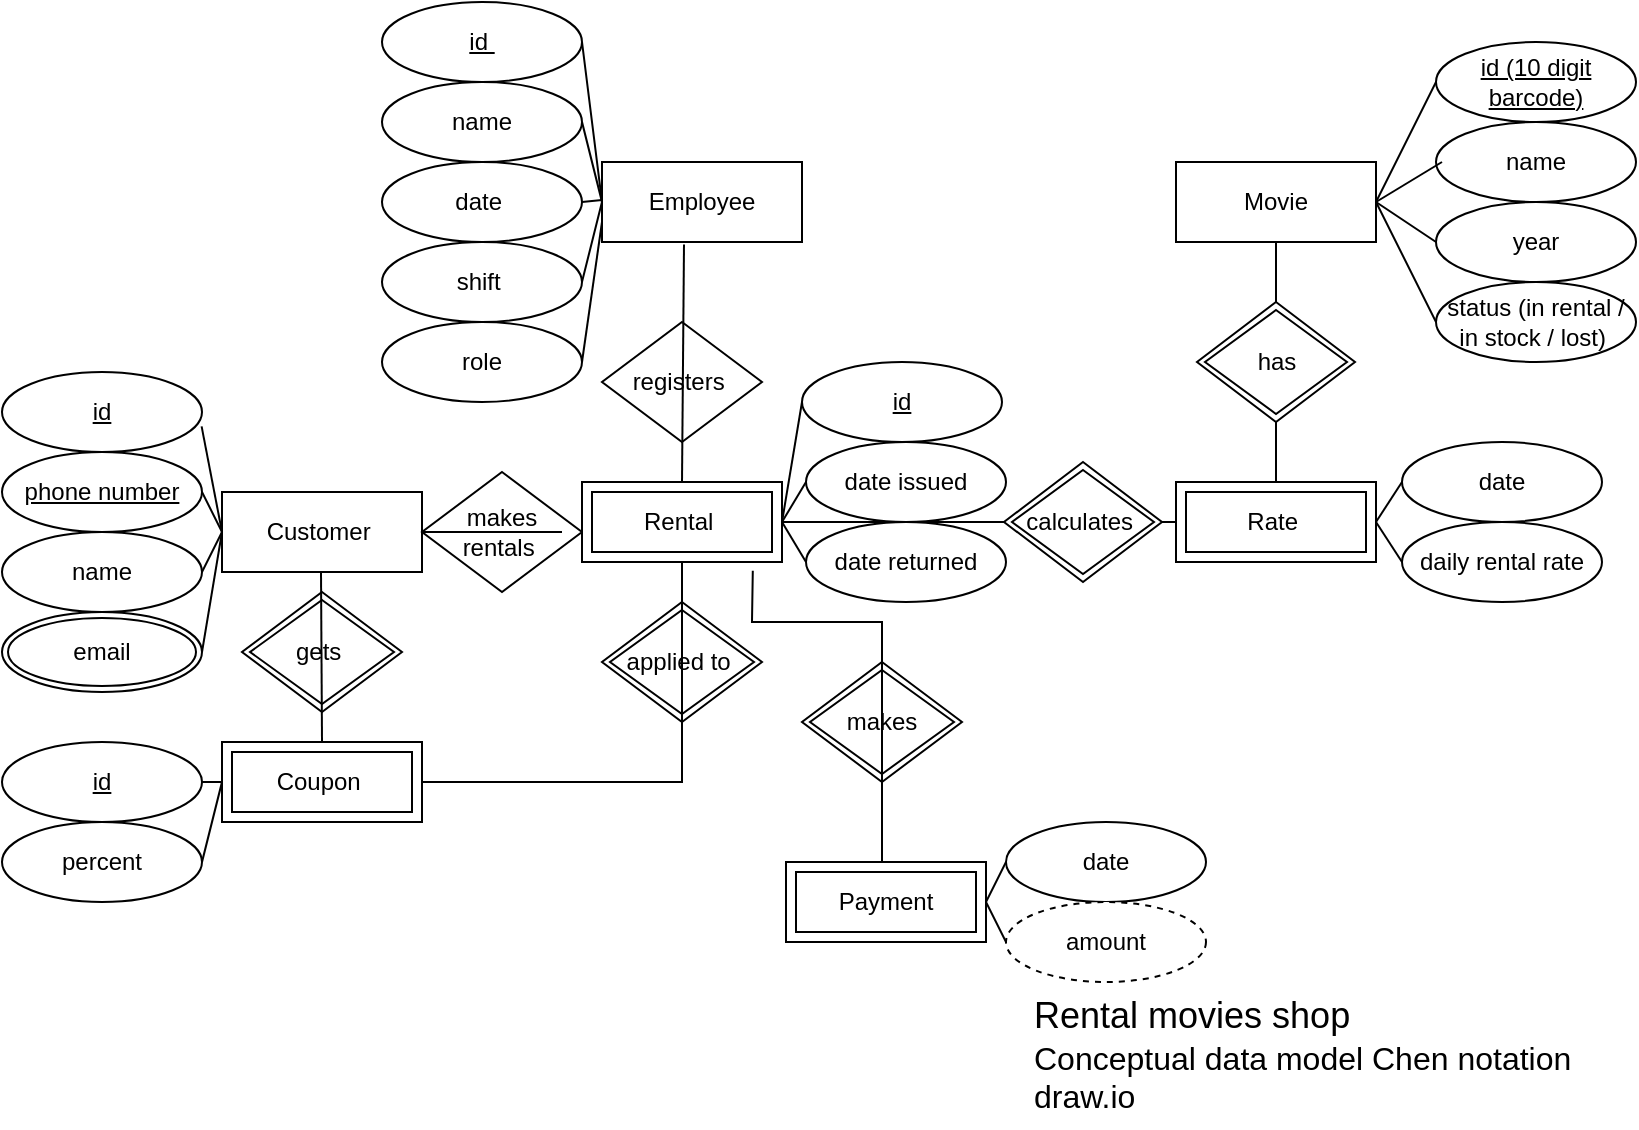 <mxfile version="26.2.13">
  <diagram name="Page-1" id="b2G2cBfw3tKi4PA59Fiy">
    <mxGraphModel dx="1044" dy="535" grid="1" gridSize="10" guides="1" tooltips="1" connect="1" arrows="1" fold="1" page="1" pageScale="1" pageWidth="827" pageHeight="1169" math="0" shadow="0">
      <root>
        <mxCell id="0" />
        <mxCell id="1" parent="0" />
        <mxCell id="7OqduelqmPpx-q8XnIWb-1" value="Customer&amp;nbsp;" style="whiteSpace=wrap;html=1;align=center;" parent="1" vertex="1">
          <mxGeometry x="120" y="245" width="100" height="40" as="geometry" />
        </mxCell>
        <mxCell id="7OqduelqmPpx-q8XnIWb-2" value="Movie" style="whiteSpace=wrap;html=1;align=center;" parent="1" vertex="1">
          <mxGeometry x="597" y="80" width="100" height="40" as="geometry" />
        </mxCell>
        <mxCell id="7OqduelqmPpx-q8XnIWb-3" value="id" style="ellipse;whiteSpace=wrap;html=1;align=center;fontStyle=4;" parent="1" vertex="1">
          <mxGeometry x="10" y="185" width="100" height="40" as="geometry" />
        </mxCell>
        <mxCell id="7OqduelqmPpx-q8XnIWb-4" value="phone number" style="ellipse;whiteSpace=wrap;html=1;align=center;fontStyle=4;" parent="1" vertex="1">
          <mxGeometry x="10" y="225" width="100" height="40" as="geometry" />
        </mxCell>
        <mxCell id="7OqduelqmPpx-q8XnIWb-6" value="name" style="ellipse;whiteSpace=wrap;html=1;align=center;" parent="1" vertex="1">
          <mxGeometry x="10" y="265" width="100" height="40" as="geometry" />
        </mxCell>
        <mxCell id="7OqduelqmPpx-q8XnIWb-7" value="email" style="ellipse;shape=doubleEllipse;margin=3;whiteSpace=wrap;html=1;align=center;" parent="1" vertex="1">
          <mxGeometry x="10" y="305" width="100" height="40" as="geometry" />
        </mxCell>
        <mxCell id="7OqduelqmPpx-q8XnIWb-13" value="" style="endArrow=none;html=1;rounded=0;entryX=0;entryY=0.5;entryDx=0;entryDy=0;exitX=0.998;exitY=0.68;exitDx=0;exitDy=0;exitPerimeter=0;" parent="1" source="7OqduelqmPpx-q8XnIWb-3" edge="1">
          <mxGeometry relative="1" as="geometry">
            <mxPoint x="80" y="194.5" as="sourcePoint" />
            <mxPoint x="120" y="265" as="targetPoint" />
          </mxGeometry>
        </mxCell>
        <mxCell id="7OqduelqmPpx-q8XnIWb-14" value="" style="endArrow=none;html=1;rounded=0;exitX=1;exitY=0.5;exitDx=0;exitDy=0;" parent="1" source="7OqduelqmPpx-q8XnIWb-4" edge="1">
          <mxGeometry relative="1" as="geometry">
            <mxPoint x="90" y="204.5" as="sourcePoint" />
            <mxPoint x="120" y="265" as="targetPoint" />
          </mxGeometry>
        </mxCell>
        <mxCell id="7OqduelqmPpx-q8XnIWb-15" value="" style="endArrow=none;html=1;rounded=0;exitX=1;exitY=0.5;exitDx=0;exitDy=0;entryX=0;entryY=0.5;entryDx=0;entryDy=0;" parent="1" source="7OqduelqmPpx-q8XnIWb-6" edge="1">
          <mxGeometry relative="1" as="geometry">
            <mxPoint x="90" y="245" as="sourcePoint" />
            <mxPoint x="120" y="265" as="targetPoint" />
          </mxGeometry>
        </mxCell>
        <mxCell id="7OqduelqmPpx-q8XnIWb-16" value="" style="endArrow=none;html=1;rounded=0;entryX=0;entryY=0.5;entryDx=0;entryDy=0;exitX=1;exitY=0.5;exitDx=0;exitDy=0;" parent="1" source="7OqduelqmPpx-q8XnIWb-7" edge="1">
          <mxGeometry relative="1" as="geometry">
            <mxPoint x="90" y="204.5" as="sourcePoint" />
            <mxPoint x="120" y="265" as="targetPoint" />
            <Array as="points" />
          </mxGeometry>
        </mxCell>
        <mxCell id="7OqduelqmPpx-q8XnIWb-17" value="name" style="ellipse;whiteSpace=wrap;html=1;align=center;" parent="1" vertex="1">
          <mxGeometry x="727" y="60" width="100" height="40" as="geometry" />
        </mxCell>
        <mxCell id="7OqduelqmPpx-q8XnIWb-18" value="id (10 digit barcode)" style="ellipse;whiteSpace=wrap;html=1;align=center;fontStyle=4;" parent="1" vertex="1">
          <mxGeometry x="727" y="20" width="100" height="40" as="geometry" />
        </mxCell>
        <mxCell id="7OqduelqmPpx-q8XnIWb-19" value="year" style="ellipse;whiteSpace=wrap;html=1;align=center;" parent="1" vertex="1">
          <mxGeometry x="727" y="100" width="100" height="40" as="geometry" />
        </mxCell>
        <mxCell id="7OqduelqmPpx-q8XnIWb-20" value="status (in rental / in stock / lost)&amp;nbsp;" style="ellipse;whiteSpace=wrap;html=1;align=center;" parent="1" vertex="1">
          <mxGeometry x="727" y="140" width="100" height="40" as="geometry" />
        </mxCell>
        <mxCell id="7OqduelqmPpx-q8XnIWb-21" value="" style="endArrow=none;html=1;rounded=0;entryX=0;entryY=0.5;entryDx=0;entryDy=0;" parent="1" target="7OqduelqmPpx-q8XnIWb-18" edge="1">
          <mxGeometry relative="1" as="geometry">
            <mxPoint x="697" y="100" as="sourcePoint" />
            <mxPoint x="724" y="20" as="targetPoint" />
          </mxGeometry>
        </mxCell>
        <mxCell id="7OqduelqmPpx-q8XnIWb-23" value="" style="endArrow=none;html=1;rounded=0;entryX=0.03;entryY=0.5;entryDx=0;entryDy=0;entryPerimeter=0;" parent="1" target="7OqduelqmPpx-q8XnIWb-17" edge="1">
          <mxGeometry relative="1" as="geometry">
            <mxPoint x="697" y="100" as="sourcePoint" />
            <mxPoint x="724" y="60" as="targetPoint" />
          </mxGeometry>
        </mxCell>
        <mxCell id="7OqduelqmPpx-q8XnIWb-25" value="" style="endArrow=none;html=1;rounded=0;entryX=0;entryY=0.5;entryDx=0;entryDy=0;" parent="1" target="7OqduelqmPpx-q8XnIWb-19" edge="1">
          <mxGeometry relative="1" as="geometry">
            <mxPoint x="697" y="100" as="sourcePoint" />
            <mxPoint x="724" y="100" as="targetPoint" />
          </mxGeometry>
        </mxCell>
        <mxCell id="7OqduelqmPpx-q8XnIWb-26" value="Coupon&amp;nbsp;" style="shape=ext;margin=3;double=1;whiteSpace=wrap;html=1;align=center;" parent="1" vertex="1">
          <mxGeometry x="120" y="370" width="100" height="40" as="geometry" />
        </mxCell>
        <mxCell id="7OqduelqmPpx-q8XnIWb-27" value="id" style="ellipse;whiteSpace=wrap;html=1;align=center;fontStyle=4;" parent="1" vertex="1">
          <mxGeometry x="10" y="370" width="100" height="40" as="geometry" />
        </mxCell>
        <mxCell id="7OqduelqmPpx-q8XnIWb-28" value="percent" style="ellipse;whiteSpace=wrap;html=1;align=center;" parent="1" vertex="1">
          <mxGeometry x="10" y="410" width="100" height="40" as="geometry" />
        </mxCell>
        <mxCell id="7OqduelqmPpx-q8XnIWb-29" value="" style="endArrow=none;html=1;rounded=0;entryX=1;entryY=0.5;entryDx=0;entryDy=0;exitX=0;exitY=0.5;exitDx=0;exitDy=0;" parent="1" source="7OqduelqmPpx-q8XnIWb-26" edge="1" target="7OqduelqmPpx-q8XnIWb-27">
          <mxGeometry relative="1" as="geometry">
            <mxPoint x="130" y="380" as="sourcePoint" />
            <mxPoint x="20" y="375" as="targetPoint" />
          </mxGeometry>
        </mxCell>
        <mxCell id="7OqduelqmPpx-q8XnIWb-30" value="" style="endArrow=none;html=1;rounded=0;entryX=1;entryY=0.5;entryDx=0;entryDy=0;exitX=0;exitY=0.5;exitDx=0;exitDy=0;" parent="1" source="7OqduelqmPpx-q8XnIWb-26" target="7OqduelqmPpx-q8XnIWb-28" edge="1">
          <mxGeometry relative="1" as="geometry">
            <mxPoint x="-100" y="390" as="sourcePoint" />
            <mxPoint x="100" y="340" as="targetPoint" />
          </mxGeometry>
        </mxCell>
        <mxCell id="7OqduelqmPpx-q8XnIWb-38" value="daily rental rate" style="ellipse;whiteSpace=wrap;html=1;align=center;" parent="1" vertex="1">
          <mxGeometry x="710" y="260" width="100" height="40" as="geometry" />
        </mxCell>
        <mxCell id="7OqduelqmPpx-q8XnIWb-44" value="id" style="ellipse;whiteSpace=wrap;html=1;align=center;fontStyle=4;" parent="1" vertex="1">
          <mxGeometry x="410" y="180" width="100" height="40" as="geometry" />
        </mxCell>
        <mxCell id="7OqduelqmPpx-q8XnIWb-45" value="date issued" style="ellipse;whiteSpace=wrap;html=1;align=center;" parent="1" vertex="1">
          <mxGeometry x="412" y="220" width="100" height="40" as="geometry" />
        </mxCell>
        <mxCell id="7OqduelqmPpx-q8XnIWb-46" value="date returned" style="ellipse;whiteSpace=wrap;html=1;align=center;" parent="1" vertex="1">
          <mxGeometry x="412" y="260" width="100" height="40" as="geometry" />
        </mxCell>
        <mxCell id="7OqduelqmPpx-q8XnIWb-53" value="" style="endArrow=none;html=1;rounded=0;entryX=0;entryY=0.5;entryDx=0;entryDy=0;exitX=1;exitY=0.5;exitDx=0;exitDy=0;" parent="1" source="7OqduelqmPpx-q8XnIWb-42" target="7OqduelqmPpx-q8XnIWb-44" edge="1">
          <mxGeometry relative="1" as="geometry">
            <mxPoint x="390" y="260" as="sourcePoint" />
            <mxPoint x="520" y="260" as="targetPoint" />
          </mxGeometry>
        </mxCell>
        <mxCell id="7OqduelqmPpx-q8XnIWb-56" value="" style="endArrow=none;html=1;rounded=0;exitX=1;exitY=0.5;exitDx=0;exitDy=0;entryX=0;entryY=0.5;entryDx=0;entryDy=0;" parent="1" source="7OqduelqmPpx-q8XnIWb-42" target="7OqduelqmPpx-q8XnIWb-45" edge="1">
          <mxGeometry relative="1" as="geometry">
            <mxPoint x="370" y="260" as="sourcePoint" />
            <mxPoint x="530" y="260" as="targetPoint" />
          </mxGeometry>
        </mxCell>
        <mxCell id="7OqduelqmPpx-q8XnIWb-57" value="" style="endArrow=none;html=1;rounded=0;exitX=1;exitY=0.5;exitDx=0;exitDy=0;entryX=0;entryY=0.5;entryDx=0;entryDy=0;" parent="1" source="7OqduelqmPpx-q8XnIWb-42" target="7OqduelqmPpx-q8XnIWb-46" edge="1">
          <mxGeometry relative="1" as="geometry">
            <mxPoint x="370" y="260" as="sourcePoint" />
            <mxPoint x="530" y="260" as="targetPoint" />
          </mxGeometry>
        </mxCell>
        <mxCell id="7OqduelqmPpx-q8XnIWb-67" value="makes rentals&amp;nbsp;" style="shape=rhombus;perimeter=rhombusPerimeter;whiteSpace=wrap;html=1;align=center;" parent="1" vertex="1">
          <mxGeometry x="220" y="235" width="80" height="60" as="geometry" />
        </mxCell>
        <mxCell id="7OqduelqmPpx-q8XnIWb-70" value="" style="endArrow=none;html=1;rounded=0;entryX=0;entryY=0.5;entryDx=0;entryDy=0;" parent="1" source="7OqduelqmPpx-q8XnIWb-74" target="eQLQSzjAtMzbYq9gAk9k-32" edge="1">
          <mxGeometry relative="1" as="geometry">
            <mxPoint x="314" y="259" as="sourcePoint" />
            <mxPoint x="474" y="259" as="targetPoint" />
          </mxGeometry>
        </mxCell>
        <mxCell id="7OqduelqmPpx-q8XnIWb-72" value="" style="endArrow=none;html=1;rounded=0;exitX=0;exitY=0.5;exitDx=0;exitDy=0;" parent="1" source="7OqduelqmPpx-q8XnIWb-67" edge="1">
          <mxGeometry relative="1" as="geometry">
            <mxPoint x="190" y="265" as="sourcePoint" />
            <mxPoint x="290" y="265" as="targetPoint" />
          </mxGeometry>
        </mxCell>
        <mxCell id="7OqduelqmPpx-q8XnIWb-75" value="" style="endArrow=none;html=1;rounded=0;entryX=0;entryY=0.5;entryDx=0;entryDy=0;" parent="1" source="7OqduelqmPpx-q8XnIWb-42" target="7OqduelqmPpx-q8XnIWb-74" edge="1">
          <mxGeometry relative="1" as="geometry">
            <mxPoint x="390" y="260" as="sourcePoint" />
            <mxPoint x="620" y="260" as="targetPoint" />
          </mxGeometry>
        </mxCell>
        <mxCell id="7OqduelqmPpx-q8XnIWb-74" value="calculates&amp;nbsp;" style="shape=rhombus;double=1;perimeter=rhombusPerimeter;whiteSpace=wrap;html=1;align=center;" parent="1" vertex="1">
          <mxGeometry x="511" y="230" width="79" height="60" as="geometry" />
        </mxCell>
        <mxCell id="7OqduelqmPpx-q8XnIWb-77" value="gets&amp;nbsp;" style="shape=rhombus;double=1;perimeter=rhombusPerimeter;whiteSpace=wrap;html=1;align=center;" parent="1" vertex="1">
          <mxGeometry x="130" y="295" width="80" height="60" as="geometry" />
        </mxCell>
        <mxCell id="7OqduelqmPpx-q8XnIWb-80" value="" style="endArrow=none;html=1;rounded=0;" parent="1" edge="1">
          <mxGeometry relative="1" as="geometry">
            <mxPoint x="169.5" y="285" as="sourcePoint" />
            <mxPoint x="170" y="370" as="targetPoint" />
          </mxGeometry>
        </mxCell>
        <mxCell id="7OqduelqmPpx-q8XnIWb-83" value="&lt;font face=&quot;Helvetica&quot; style=&quot;font-size: 18px;&quot;&gt;Rental movies shop&amp;nbsp;&lt;/font&gt;&lt;div&gt;&lt;font face=&quot;Helvetica&quot; size=&quot;3&quot;&gt;Conceptual data model&amp;nbsp;&lt;span style=&quot;background-color: rgb(255, 255, 255);&quot;&gt;Chen notation&lt;/span&gt;&lt;/font&gt;&lt;/div&gt;&lt;div&gt;&lt;font face=&quot;Helvetica&quot; size=&quot;3&quot;&gt;&lt;span style=&quot;background-color: rgb(255, 255, 255);&quot;&gt;draw.io&lt;/span&gt;&lt;/font&gt;&lt;/div&gt;" style="text;strokeColor=none;fillColor=none;spacingLeft=4;spacingRight=4;overflow=hidden;rotatable=0;points=[[0,0.5],[1,0.5]];portConstraint=eastwest;fontSize=12;whiteSpace=wrap;html=1;" parent="1" vertex="1">
          <mxGeometry x="520" y="490" width="300" height="70" as="geometry" />
        </mxCell>
        <mxCell id="MuXi6b6GsRCbb1i_XY5X-6" value="Employee" style="whiteSpace=wrap;html=1;align=center;" parent="1" vertex="1">
          <mxGeometry x="310" y="80" width="100" height="40" as="geometry" />
        </mxCell>
        <mxCell id="MuXi6b6GsRCbb1i_XY5X-9" value="registers&amp;nbsp;" style="shape=rhombus;perimeter=rhombusPerimeter;whiteSpace=wrap;html=1;align=center;" parent="1" vertex="1">
          <mxGeometry x="310" y="160" width="80" height="60" as="geometry" />
        </mxCell>
        <mxCell id="MuXi6b6GsRCbb1i_XY5X-14" value="" style="endArrow=none;html=1;rounded=0;entryX=0.5;entryY=0;entryDx=0;entryDy=0;exitX=0.41;exitY=1.03;exitDx=0;exitDy=0;exitPerimeter=0;" parent="1" source="MuXi6b6GsRCbb1i_XY5X-6" target="7OqduelqmPpx-q8XnIWb-42" edge="1">
          <mxGeometry relative="1" as="geometry">
            <mxPoint x="350" y="130" as="sourcePoint" />
            <mxPoint x="339.5" y="187.5" as="targetPoint" />
          </mxGeometry>
        </mxCell>
        <mxCell id="MuXi6b6GsRCbb1i_XY5X-16" value="id&amp;nbsp;" style="ellipse;whiteSpace=wrap;html=1;align=center;fontStyle=4;" parent="1" vertex="1">
          <mxGeometry x="200" width="100" height="40" as="geometry" />
        </mxCell>
        <mxCell id="MuXi6b6GsRCbb1i_XY5X-17" value="name" style="ellipse;whiteSpace=wrap;html=1;align=center;" parent="1" vertex="1">
          <mxGeometry x="200" y="40" width="100" height="40" as="geometry" />
        </mxCell>
        <mxCell id="MuXi6b6GsRCbb1i_XY5X-18" value="date&amp;nbsp;" style="ellipse;whiteSpace=wrap;html=1;align=center;" parent="1" vertex="1">
          <mxGeometry x="200" y="80" width="100" height="40" as="geometry" />
        </mxCell>
        <mxCell id="MuXi6b6GsRCbb1i_XY5X-19" value="shift&amp;nbsp;" style="ellipse;whiteSpace=wrap;html=1;align=center;" parent="1" vertex="1">
          <mxGeometry x="200" y="120" width="100" height="40" as="geometry" />
        </mxCell>
        <mxCell id="MuXi6b6GsRCbb1i_XY5X-24" value="" style="endArrow=none;html=1;rounded=0;exitX=1;exitY=0.5;exitDx=0;exitDy=0;" parent="1" source="MuXi6b6GsRCbb1i_XY5X-18" edge="1">
          <mxGeometry relative="1" as="geometry">
            <mxPoint x="150" y="99" as="sourcePoint" />
            <mxPoint x="310" y="99" as="targetPoint" />
          </mxGeometry>
        </mxCell>
        <mxCell id="MuXi6b6GsRCbb1i_XY5X-26" value="" style="endArrow=none;html=1;rounded=0;exitX=1;exitY=0.5;exitDx=0;exitDy=0;" parent="1" source="MuXi6b6GsRCbb1i_XY5X-19" edge="1">
          <mxGeometry relative="1" as="geometry">
            <mxPoint x="150" y="100" as="sourcePoint" />
            <mxPoint x="310" y="100" as="targetPoint" />
          </mxGeometry>
        </mxCell>
        <mxCell id="MuXi6b6GsRCbb1i_XY5X-28" value="" style="endArrow=none;html=1;rounded=0;exitX=1;exitY=0.5;exitDx=0;exitDy=0;" parent="1" edge="1" source="MuXi6b6GsRCbb1i_XY5X-17">
          <mxGeometry relative="1" as="geometry">
            <mxPoint x="300" y="80" as="sourcePoint" />
            <mxPoint x="310" y="100" as="targetPoint" />
          </mxGeometry>
        </mxCell>
        <mxCell id="MuXi6b6GsRCbb1i_XY5X-29" value="" style="endArrow=none;html=1;rounded=0;entryX=0;entryY=0.5;entryDx=0;entryDy=0;exitX=1;exitY=0.5;exitDx=0;exitDy=0;" parent="1" source="MuXi6b6GsRCbb1i_XY5X-16" target="MuXi6b6GsRCbb1i_XY5X-6" edge="1">
          <mxGeometry relative="1" as="geometry">
            <mxPoint x="290" y="50" as="sourcePoint" />
            <mxPoint x="440" y="34.5" as="targetPoint" />
          </mxGeometry>
        </mxCell>
        <mxCell id="MuXi6b6GsRCbb1i_XY5X-31" value="" style="endArrow=none;html=1;rounded=0;entryX=0;entryY=0.5;entryDx=0;entryDy=0;" parent="1" target="7OqduelqmPpx-q8XnIWb-42" edge="1">
          <mxGeometry relative="1" as="geometry">
            <mxPoint x="390" y="260" as="sourcePoint" />
            <mxPoint x="511" y="260" as="targetPoint" />
          </mxGeometry>
        </mxCell>
        <mxCell id="7OqduelqmPpx-q8XnIWb-42" value="Rental&amp;nbsp;" style="shape=ext;margin=3;double=1;whiteSpace=wrap;html=1;align=center;" parent="1" vertex="1">
          <mxGeometry x="300" y="240" width="100" height="40" as="geometry" />
        </mxCell>
        <mxCell id="eQLQSzjAtMzbYq9gAk9k-3" value="applied to&amp;nbsp;" style="shape=rhombus;double=1;perimeter=rhombusPerimeter;whiteSpace=wrap;html=1;align=center;" vertex="1" parent="1">
          <mxGeometry x="310" y="300" width="80" height="60" as="geometry" />
        </mxCell>
        <mxCell id="eQLQSzjAtMzbYq9gAk9k-10" value="" style="endArrow=none;html=1;rounded=0;exitX=1;exitY=0.5;exitDx=0;exitDy=0;entryX=0.5;entryY=1;entryDx=0;entryDy=0;" edge="1" parent="1" target="7OqduelqmPpx-q8XnIWb-42">
          <mxGeometry relative="1" as="geometry">
            <mxPoint x="220" y="390" as="sourcePoint" />
            <mxPoint x="470" y="390" as="targetPoint" />
            <Array as="points">
              <mxPoint x="350" y="390" />
            </Array>
          </mxGeometry>
        </mxCell>
        <mxCell id="eQLQSzjAtMzbYq9gAk9k-11" value="role" style="ellipse;whiteSpace=wrap;html=1;align=center;" vertex="1" parent="1">
          <mxGeometry x="200" y="160" width="100" height="40" as="geometry" />
        </mxCell>
        <mxCell id="eQLQSzjAtMzbYq9gAk9k-12" value="Payment" style="shape=ext;margin=3;double=1;whiteSpace=wrap;html=1;align=center;" vertex="1" parent="1">
          <mxGeometry x="402" y="430" width="100" height="40" as="geometry" />
        </mxCell>
        <mxCell id="eQLQSzjAtMzbYq9gAk9k-16" value="date" style="ellipse;whiteSpace=wrap;html=1;align=center;" vertex="1" parent="1">
          <mxGeometry x="512" y="410" width="100" height="40" as="geometry" />
        </mxCell>
        <mxCell id="eQLQSzjAtMzbYq9gAk9k-20" value="" style="endArrow=none;html=1;rounded=0;exitX=1;exitY=0.5;exitDx=0;exitDy=0;entryX=0;entryY=0.5;entryDx=0;entryDy=0;" edge="1" parent="1" source="eQLQSzjAtMzbYq9gAk9k-12">
          <mxGeometry relative="1" as="geometry">
            <mxPoint x="332" y="510" as="sourcePoint" />
            <mxPoint x="512" y="470" as="targetPoint" />
          </mxGeometry>
        </mxCell>
        <mxCell id="eQLQSzjAtMzbYq9gAk9k-21" value="" style="endArrow=none;html=1;rounded=0;exitX=1;exitY=0.5;exitDx=0;exitDy=0;entryX=0;entryY=0.5;entryDx=0;entryDy=0;" edge="1" parent="1" source="eQLQSzjAtMzbYq9gAk9k-12">
          <mxGeometry relative="1" as="geometry">
            <mxPoint x="412" y="510" as="sourcePoint" />
            <mxPoint x="512" y="430" as="targetPoint" />
          </mxGeometry>
        </mxCell>
        <mxCell id="eQLQSzjAtMzbYq9gAk9k-23" value="makes" style="shape=rhombus;double=1;perimeter=rhombusPerimeter;whiteSpace=wrap;html=1;align=center;" vertex="1" parent="1">
          <mxGeometry x="410" y="330" width="80" height="60" as="geometry" />
        </mxCell>
        <mxCell id="eQLQSzjAtMzbYq9gAk9k-27" value="" style="endArrow=none;html=1;rounded=0;entryX=0.854;entryY=1.11;entryDx=0;entryDy=0;entryPerimeter=0;" edge="1" parent="1" target="7OqduelqmPpx-q8XnIWb-42">
          <mxGeometry relative="1" as="geometry">
            <mxPoint x="450" y="430" as="sourcePoint" />
            <mxPoint x="750" y="280" as="targetPoint" />
            <Array as="points">
              <mxPoint x="450" y="310" />
              <mxPoint x="385" y="310" />
            </Array>
          </mxGeometry>
        </mxCell>
        <mxCell id="eQLQSzjAtMzbYq9gAk9k-28" value="" style="endArrow=none;html=1;rounded=0;entryX=0;entryY=0.5;entryDx=0;entryDy=0;" edge="1" parent="1" target="7OqduelqmPpx-q8XnIWb-20">
          <mxGeometry relative="1" as="geometry">
            <mxPoint x="697" y="100" as="sourcePoint" />
            <mxPoint x="728" y="150" as="targetPoint" />
          </mxGeometry>
        </mxCell>
        <mxCell id="eQLQSzjAtMzbYq9gAk9k-29" value="" style="endArrow=none;html=1;rounded=0;exitX=1;exitY=0.5;exitDx=0;exitDy=0;entryX=0;entryY=0.75;entryDx=0;entryDy=0;" edge="1" parent="1" source="eQLQSzjAtMzbYq9gAk9k-11" target="MuXi6b6GsRCbb1i_XY5X-6">
          <mxGeometry relative="1" as="geometry">
            <mxPoint x="310" y="180" as="sourcePoint" />
            <mxPoint x="460" y="179" as="targetPoint" />
          </mxGeometry>
        </mxCell>
        <mxCell id="eQLQSzjAtMzbYq9gAk9k-30" value="amount" style="ellipse;whiteSpace=wrap;html=1;align=center;dashed=1;" vertex="1" parent="1">
          <mxGeometry x="512" y="450" width="100" height="40" as="geometry" />
        </mxCell>
        <mxCell id="eQLQSzjAtMzbYq9gAk9k-32" value="Rate&amp;nbsp;" style="shape=ext;margin=3;double=1;whiteSpace=wrap;html=1;align=center;" vertex="1" parent="1">
          <mxGeometry x="597" y="240" width="100" height="40" as="geometry" />
        </mxCell>
        <mxCell id="eQLQSzjAtMzbYq9gAk9k-34" value="date" style="ellipse;whiteSpace=wrap;html=1;align=center;" vertex="1" parent="1">
          <mxGeometry x="710" y="220" width="100" height="40" as="geometry" />
        </mxCell>
        <mxCell id="eQLQSzjAtMzbYq9gAk9k-35" value="" style="endArrow=none;html=1;rounded=0;exitX=0.5;exitY=1;exitDx=0;exitDy=0;entryX=0.5;entryY=0;entryDx=0;entryDy=0;" edge="1" parent="1" source="eQLQSzjAtMzbYq9gAk9k-37" target="eQLQSzjAtMzbYq9gAk9k-32">
          <mxGeometry relative="1" as="geometry">
            <mxPoint x="470" y="230" as="sourcePoint" />
            <mxPoint x="630" y="230" as="targetPoint" />
          </mxGeometry>
        </mxCell>
        <mxCell id="eQLQSzjAtMzbYq9gAk9k-38" value="" style="endArrow=none;html=1;rounded=0;exitX=0.5;exitY=1;exitDx=0;exitDy=0;entryX=0.5;entryY=0;entryDx=0;entryDy=0;" edge="1" parent="1" source="7OqduelqmPpx-q8XnIWb-2" target="eQLQSzjAtMzbYq9gAk9k-37">
          <mxGeometry relative="1" as="geometry">
            <mxPoint x="647" y="120" as="sourcePoint" />
            <mxPoint x="647" y="240" as="targetPoint" />
          </mxGeometry>
        </mxCell>
        <mxCell id="eQLQSzjAtMzbYq9gAk9k-37" value="has" style="shape=rhombus;double=1;perimeter=rhombusPerimeter;whiteSpace=wrap;html=1;align=center;" vertex="1" parent="1">
          <mxGeometry x="607.5" y="150" width="79" height="60" as="geometry" />
        </mxCell>
        <mxCell id="eQLQSzjAtMzbYq9gAk9k-39" value="" style="endArrow=none;html=1;rounded=0;exitX=0;exitY=0.5;exitDx=0;exitDy=0;entryX=1;entryY=0.5;entryDx=0;entryDy=0;" edge="1" parent="1" source="eQLQSzjAtMzbYq9gAk9k-34" target="eQLQSzjAtMzbYq9gAk9k-32">
          <mxGeometry relative="1" as="geometry">
            <mxPoint x="430" y="270" as="sourcePoint" />
            <mxPoint x="590" y="270" as="targetPoint" />
          </mxGeometry>
        </mxCell>
        <mxCell id="eQLQSzjAtMzbYq9gAk9k-40" value="" style="endArrow=none;html=1;rounded=0;entryX=0;entryY=0.5;entryDx=0;entryDy=0;" edge="1" parent="1" target="7OqduelqmPpx-q8XnIWb-38">
          <mxGeometry relative="1" as="geometry">
            <mxPoint x="697" y="260" as="sourcePoint" />
            <mxPoint x="857" y="260" as="targetPoint" />
          </mxGeometry>
        </mxCell>
      </root>
    </mxGraphModel>
  </diagram>
</mxfile>
